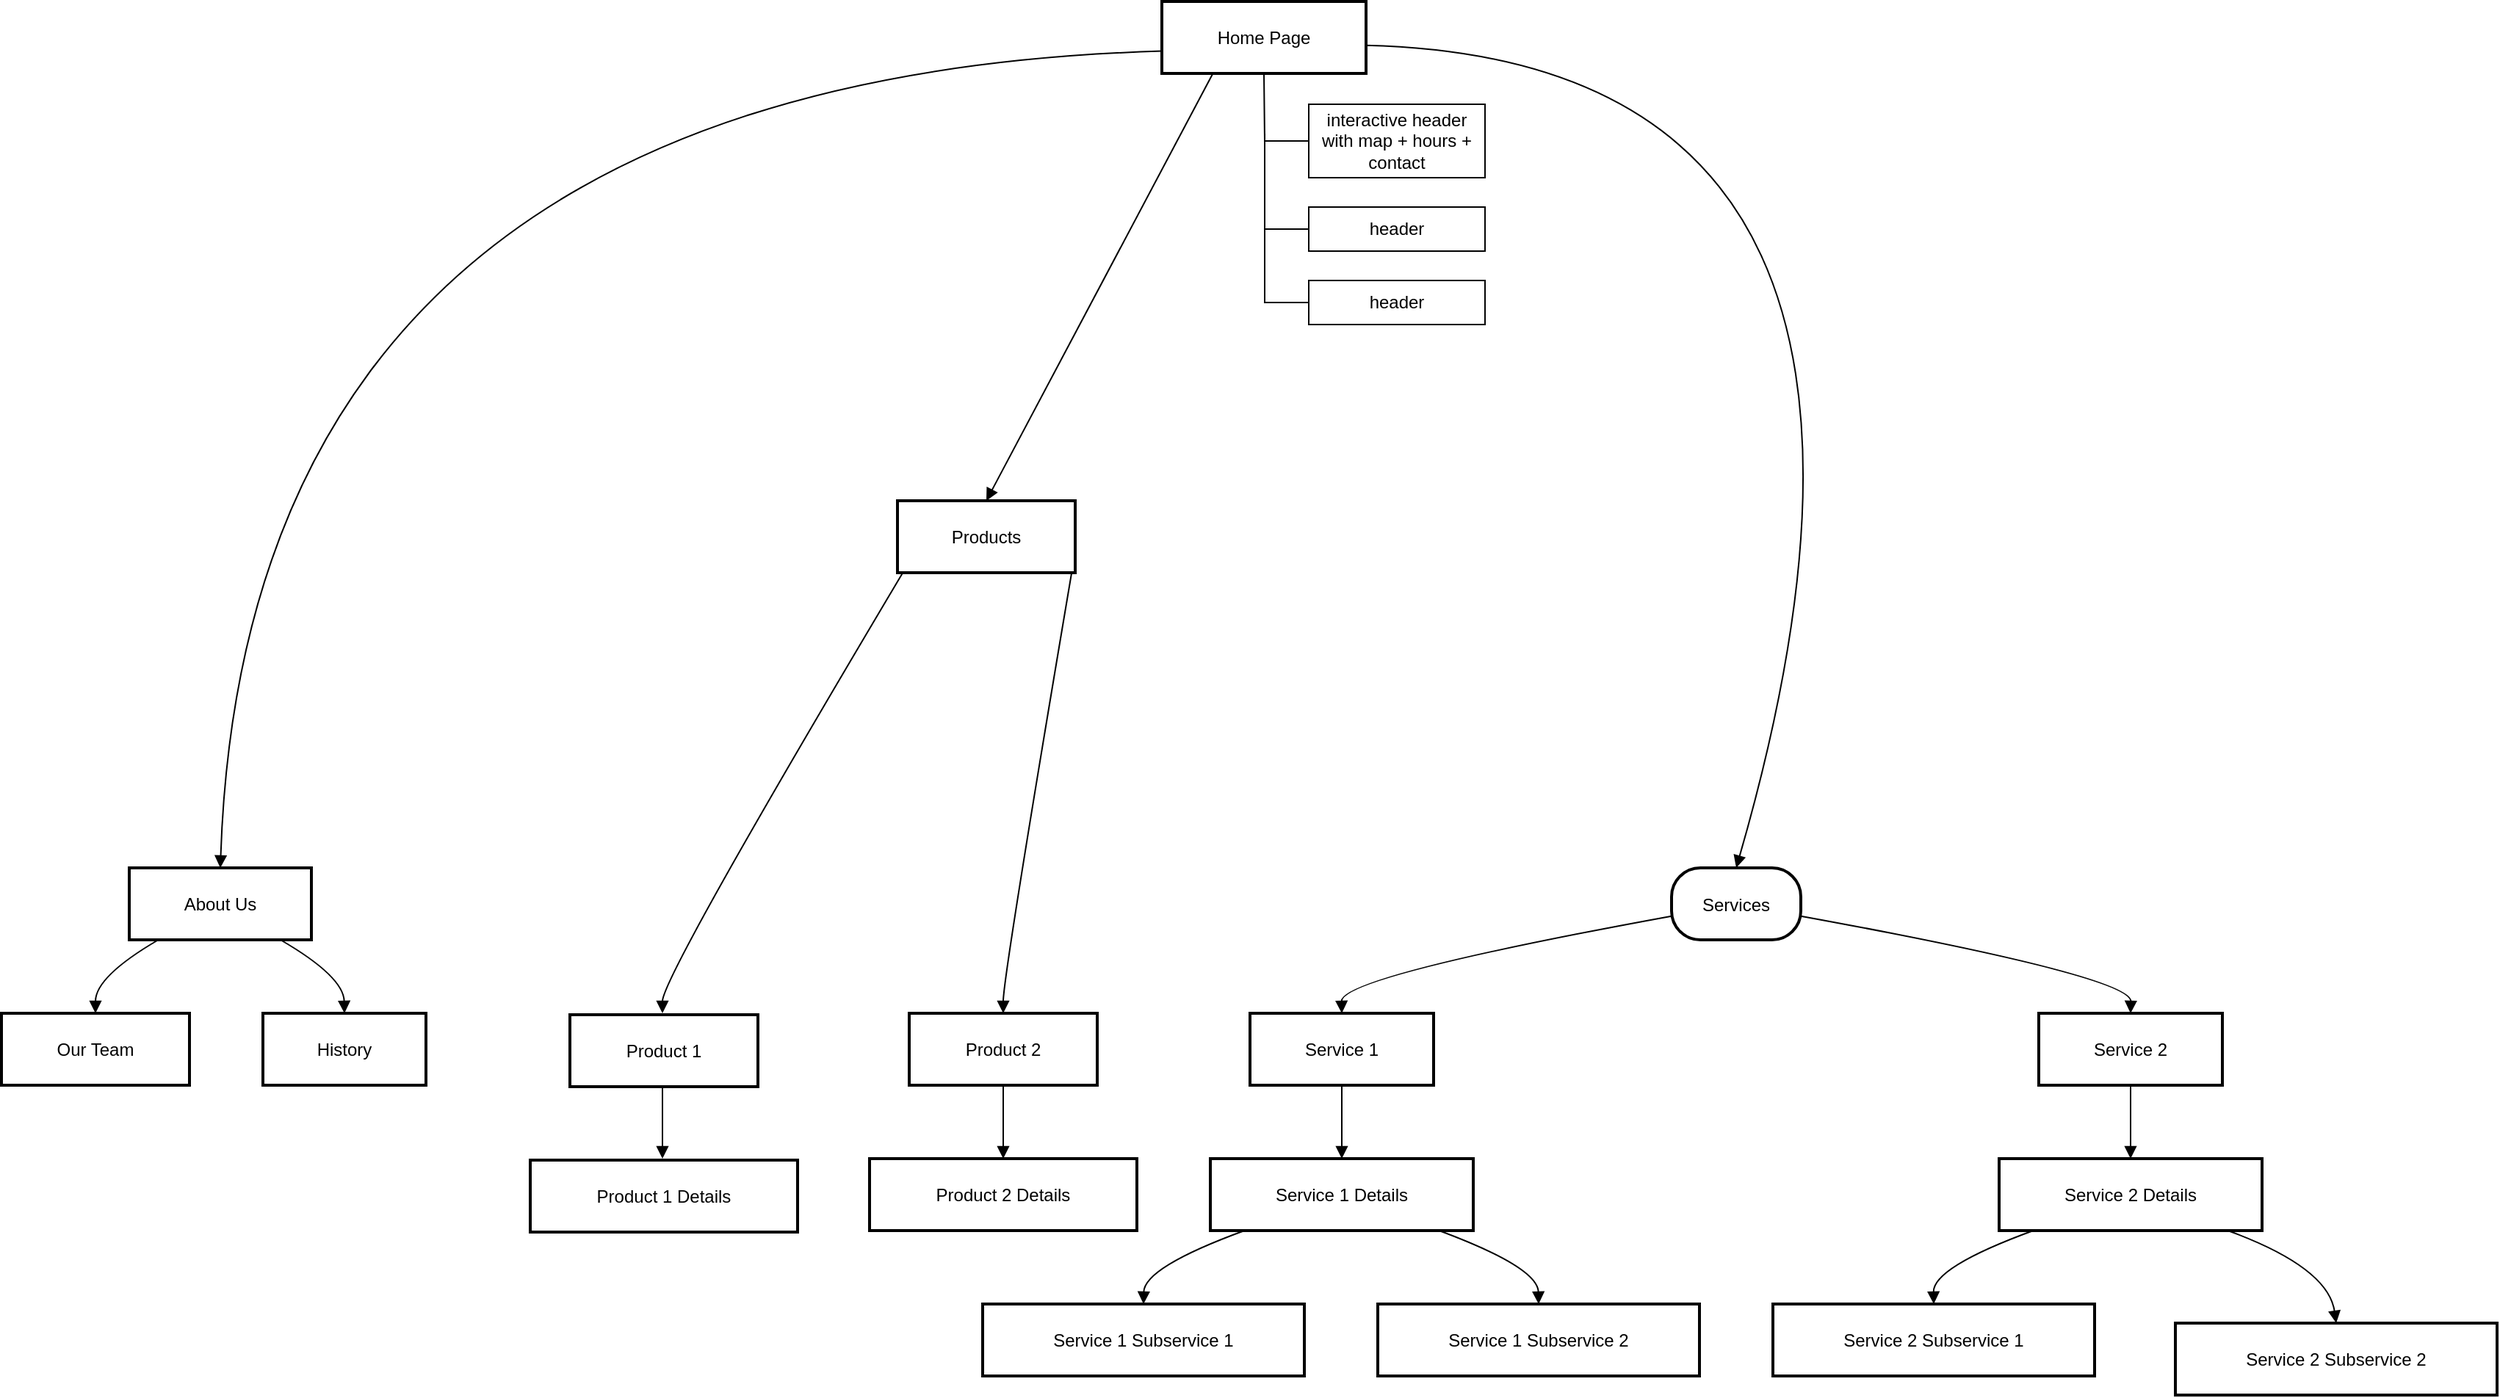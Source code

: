 <mxfile version="24.7.16">
  <diagram name="Page-1" id="qI30l1QywxV7PdqIo-Oe">
    <mxGraphModel dx="2002" dy="623" grid="1" gridSize="10" guides="1" tooltips="1" connect="1" arrows="1" fold="1" page="1" pageScale="1" pageWidth="850" pageHeight="1100" math="0" shadow="0">
      <root>
        <mxCell id="0" />
        <mxCell id="1" parent="0" />
        <mxCell id="2" value="Home Page" style="whiteSpace=wrap;strokeWidth=2;" parent="1" vertex="1">
          <mxGeometry x="780" y="30" width="139" height="49" as="geometry" />
        </mxCell>
        <mxCell id="3" value="About Us" style="whiteSpace=wrap;strokeWidth=2;" parent="1" vertex="1">
          <mxGeometry x="77" y="620" width="124" height="49" as="geometry" />
        </mxCell>
        <mxCell id="4" value="Products" style="whiteSpace=wrap;strokeWidth=2;" parent="1" vertex="1">
          <mxGeometry x="600" y="370" width="121" height="49" as="geometry" />
        </mxCell>
        <mxCell id="5" value="Services" style="rounded=1;arcSize=40;strokeWidth=2" parent="1" vertex="1">
          <mxGeometry x="1127" y="620" width="88" height="49" as="geometry" />
        </mxCell>
        <mxCell id="6" value="Our Team" style="whiteSpace=wrap;strokeWidth=2;" parent="1" vertex="1">
          <mxGeometry x="-10" y="719" width="128" height="49" as="geometry" />
        </mxCell>
        <mxCell id="7" value="History" style="whiteSpace=wrap;strokeWidth=2;" parent="1" vertex="1">
          <mxGeometry x="168" y="719" width="111" height="49" as="geometry" />
        </mxCell>
        <mxCell id="8" value="Product 1" style="whiteSpace=wrap;strokeWidth=2;" parent="1" vertex="1">
          <mxGeometry x="377" y="720" width="128" height="49" as="geometry" />
        </mxCell>
        <mxCell id="9" value="Product 2" style="whiteSpace=wrap;strokeWidth=2;" parent="1" vertex="1">
          <mxGeometry x="608" y="719" width="128" height="49" as="geometry" />
        </mxCell>
        <mxCell id="10" value="Service 1" style="whiteSpace=wrap;strokeWidth=2;" parent="1" vertex="1">
          <mxGeometry x="840" y="719" width="125" height="49" as="geometry" />
        </mxCell>
        <mxCell id="11" value="Service 2" style="whiteSpace=wrap;strokeWidth=2;" parent="1" vertex="1">
          <mxGeometry x="1377" y="719" width="125" height="49" as="geometry" />
        </mxCell>
        <mxCell id="12" value="Product 1 Details" style="whiteSpace=wrap;strokeWidth=2;" parent="1" vertex="1">
          <mxGeometry x="350" y="819" width="182" height="49" as="geometry" />
        </mxCell>
        <mxCell id="13" value="Product 2 Details" style="whiteSpace=wrap;strokeWidth=2;" parent="1" vertex="1">
          <mxGeometry x="581" y="818" width="182" height="49" as="geometry" />
        </mxCell>
        <mxCell id="14" value="Service 1 Details" style="whiteSpace=wrap;strokeWidth=2;" parent="1" vertex="1">
          <mxGeometry x="813" y="818" width="179" height="49" as="geometry" />
        </mxCell>
        <mxCell id="15" value="Service 2 Details" style="whiteSpace=wrap;strokeWidth=2;" parent="1" vertex="1">
          <mxGeometry x="1350" y="818" width="179" height="49" as="geometry" />
        </mxCell>
        <mxCell id="16" value="Service 1 Subservice 1" style="whiteSpace=wrap;strokeWidth=2;" parent="1" vertex="1">
          <mxGeometry x="658" y="917" width="219" height="49" as="geometry" />
        </mxCell>
        <mxCell id="17" value="Service 1 Subservice 2" style="whiteSpace=wrap;strokeWidth=2;" parent="1" vertex="1">
          <mxGeometry x="927" y="917" width="219" height="49" as="geometry" />
        </mxCell>
        <mxCell id="18" value="Service 2 Subservice 1" style="whiteSpace=wrap;strokeWidth=2;" parent="1" vertex="1">
          <mxGeometry x="1196" y="917" width="219" height="49" as="geometry" />
        </mxCell>
        <mxCell id="19" value="Service 2 Subservice 2" style="whiteSpace=wrap;strokeWidth=2;" parent="1" vertex="1">
          <mxGeometry x="1470" y="930" width="219" height="49" as="geometry" />
        </mxCell>
        <mxCell id="20" value="" style="curved=1;startArrow=none;endArrow=block;exitX=0;exitY=0.69;entryX=0.5;entryY=0;" parent="1" source="2" target="3" edge="1">
          <mxGeometry relative="1" as="geometry">
            <Array as="points">
              <mxPoint x="157" y="82" />
            </Array>
          </mxGeometry>
        </mxCell>
        <mxCell id="21" value="" style="curved=1;startArrow=none;endArrow=block;entryX=0.5;entryY=0;exitX=0.25;exitY=1;exitDx=0;exitDy=0;" parent="1" source="2" target="4" edge="1">
          <mxGeometry relative="1" as="geometry">
            <Array as="points" />
            <mxPoint x="770" y="120" as="sourcePoint" />
          </mxGeometry>
        </mxCell>
        <mxCell id="22" value="" style="curved=1;startArrow=none;endArrow=block;exitX=1;exitY=0.61;entryX=0.5;entryY=0;" parent="1" source="2" target="5" edge="1">
          <mxGeometry relative="1" as="geometry">
            <Array as="points">
              <mxPoint x="1330" y="70" />
            </Array>
          </mxGeometry>
        </mxCell>
        <mxCell id="23" value="" style="curved=1;startArrow=none;endArrow=block;exitX=0.16;exitY=1;entryX=0.5;entryY=0;" parent="1" source="3" target="6" edge="1">
          <mxGeometry relative="1" as="geometry">
            <Array as="points">
              <mxPoint x="54" y="694" />
            </Array>
          </mxGeometry>
        </mxCell>
        <mxCell id="24" value="" style="curved=1;startArrow=none;endArrow=block;exitX=0.83;exitY=1;entryX=0.5;entryY=0;" parent="1" source="3" target="7" edge="1">
          <mxGeometry relative="1" as="geometry">
            <Array as="points">
              <mxPoint x="223" y="694" />
            </Array>
          </mxGeometry>
        </mxCell>
        <mxCell id="25" value="" style="curved=1;startArrow=none;endArrow=block;exitX=0.03;exitY=1;entryX=0.5;entryY=0;" parent="1" source="4" edge="1">
          <mxGeometry relative="1" as="geometry">
            <Array as="points">
              <mxPoint x="440" y="694" />
            </Array>
            <mxPoint x="440" y="719" as="targetPoint" />
          </mxGeometry>
        </mxCell>
        <mxCell id="26" value="" style="curved=1;startArrow=none;endArrow=block;exitX=0.98;exitY=1;entryX=0.5;entryY=0;" parent="1" source="4" target="9" edge="1">
          <mxGeometry relative="1" as="geometry">
            <Array as="points">
              <mxPoint x="672" y="694" />
            </Array>
          </mxGeometry>
        </mxCell>
        <mxCell id="27" value="" style="curved=1;startArrow=none;endArrow=block;exitX=0;exitY=0.67;entryX=0.5;entryY=0;" parent="1" source="5" target="10" edge="1">
          <mxGeometry relative="1" as="geometry">
            <Array as="points">
              <mxPoint x="902" y="694" />
            </Array>
          </mxGeometry>
        </mxCell>
        <mxCell id="28" value="" style="curved=1;startArrow=none;endArrow=block;exitX=1;exitY=0.67;entryX=0.5;entryY=0;" parent="1" source="5" target="11" edge="1">
          <mxGeometry relative="1" as="geometry">
            <Array as="points">
              <mxPoint x="1440" y="694" />
            </Array>
          </mxGeometry>
        </mxCell>
        <mxCell id="29" value="" style="curved=1;startArrow=none;endArrow=block;exitX=0.5;exitY=1;entryX=0.5;entryY=0;" parent="1" edge="1">
          <mxGeometry relative="1" as="geometry">
            <Array as="points" />
            <mxPoint x="440" y="768" as="sourcePoint" />
            <mxPoint x="440" y="818" as="targetPoint" />
          </mxGeometry>
        </mxCell>
        <mxCell id="30" value="" style="curved=1;startArrow=none;endArrow=block;exitX=0.5;exitY=1;entryX=0.5;entryY=0;" parent="1" source="9" target="13" edge="1">
          <mxGeometry relative="1" as="geometry">
            <Array as="points" />
          </mxGeometry>
        </mxCell>
        <mxCell id="31" value="" style="curved=1;startArrow=none;endArrow=block;exitX=0.5;exitY=1;entryX=0.5;entryY=0;" parent="1" source="10" target="14" edge="1">
          <mxGeometry relative="1" as="geometry">
            <Array as="points" />
          </mxGeometry>
        </mxCell>
        <mxCell id="32" value="" style="curved=1;startArrow=none;endArrow=block;exitX=0.5;exitY=1;entryX=0.5;entryY=0;" parent="1" source="11" target="15" edge="1">
          <mxGeometry relative="1" as="geometry">
            <Array as="points" />
          </mxGeometry>
        </mxCell>
        <mxCell id="33" value="" style="curved=1;startArrow=none;endArrow=block;exitX=0.13;exitY=1;entryX=0.5;entryY=0;" parent="1" source="14" target="16" edge="1">
          <mxGeometry relative="1" as="geometry">
            <Array as="points">
              <mxPoint x="768" y="892" />
            </Array>
          </mxGeometry>
        </mxCell>
        <mxCell id="34" value="" style="curved=1;startArrow=none;endArrow=block;exitX=0.87;exitY=1;entryX=0.5;entryY=0;" parent="1" source="14" target="17" edge="1">
          <mxGeometry relative="1" as="geometry">
            <Array as="points">
              <mxPoint x="1036" y="892" />
            </Array>
          </mxGeometry>
        </mxCell>
        <mxCell id="35" value="" style="curved=1;startArrow=none;endArrow=block;exitX=0.13;exitY=1;entryX=0.5;entryY=0;" parent="1" source="15" target="18" edge="1">
          <mxGeometry relative="1" as="geometry">
            <Array as="points">
              <mxPoint x="1305" y="892" />
            </Array>
          </mxGeometry>
        </mxCell>
        <mxCell id="36" value="" style="curved=1;startArrow=none;endArrow=block;exitX=0.87;exitY=1;entryX=0.5;entryY=0;" parent="1" source="15" target="19" edge="1">
          <mxGeometry relative="1" as="geometry">
            <Array as="points">
              <mxPoint x="1574" y="892" />
            </Array>
          </mxGeometry>
        </mxCell>
        <mxCell id="LJ_BdWVdcDzv6P1XhBYB-41" value="" style="group" vertex="1" connectable="0" parent="1">
          <mxGeometry x="850" y="100" width="150" height="50" as="geometry" />
        </mxCell>
        <mxCell id="LJ_BdWVdcDzv6P1XhBYB-37" value="interactive header with map + hours + contact" style="rounded=0;whiteSpace=wrap;html=1;" vertex="1" parent="LJ_BdWVdcDzv6P1XhBYB-41">
          <mxGeometry x="30" width="120" height="50" as="geometry" />
        </mxCell>
        <mxCell id="LJ_BdWVdcDzv6P1XhBYB-38" value="" style="endArrow=none;html=1;rounded=0;entryX=0;entryY=0.5;entryDx=0;entryDy=0;exitX=0.5;exitY=1;exitDx=0;exitDy=0;" edge="1" parent="LJ_BdWVdcDzv6P1XhBYB-41" source="2" target="LJ_BdWVdcDzv6P1XhBYB-37">
          <mxGeometry width="50" height="50" relative="1" as="geometry">
            <mxPoint x="70" y="233.333" as="sourcePoint" />
            <mxPoint x="40" y="83.333" as="targetPoint" />
            <Array as="points">
              <mxPoint y="25" />
            </Array>
          </mxGeometry>
        </mxCell>
        <mxCell id="LJ_BdWVdcDzv6P1XhBYB-42" value="" style="group" vertex="1" connectable="0" parent="1">
          <mxGeometry x="850" y="170" width="150" height="30" as="geometry" />
        </mxCell>
        <mxCell id="LJ_BdWVdcDzv6P1XhBYB-43" value="header" style="rounded=0;whiteSpace=wrap;html=1;" vertex="1" parent="LJ_BdWVdcDzv6P1XhBYB-42">
          <mxGeometry x="30" width="120" height="30" as="geometry" />
        </mxCell>
        <mxCell id="LJ_BdWVdcDzv6P1XhBYB-44" value="" style="endArrow=none;html=1;rounded=0;entryX=0;entryY=0.5;entryDx=0;entryDy=0;" edge="1" parent="LJ_BdWVdcDzv6P1XhBYB-42" target="LJ_BdWVdcDzv6P1XhBYB-43">
          <mxGeometry width="50" height="50" relative="1" as="geometry">
            <mxPoint y="-50" as="sourcePoint" />
            <mxPoint x="40" y="50" as="targetPoint" />
            <Array as="points">
              <mxPoint y="15" />
            </Array>
          </mxGeometry>
        </mxCell>
        <mxCell id="LJ_BdWVdcDzv6P1XhBYB-47" value="header" style="rounded=0;whiteSpace=wrap;html=1;" vertex="1" parent="1">
          <mxGeometry x="880" y="220" width="120" height="30" as="geometry" />
        </mxCell>
        <mxCell id="LJ_BdWVdcDzv6P1XhBYB-48" value="" style="endArrow=none;html=1;rounded=0;entryX=0;entryY=0.5;entryDx=0;entryDy=0;" edge="1" parent="1" target="LJ_BdWVdcDzv6P1XhBYB-47">
          <mxGeometry width="50" height="50" relative="1" as="geometry">
            <mxPoint x="850" y="170" as="sourcePoint" />
            <mxPoint x="890" y="270" as="targetPoint" />
            <Array as="points">
              <mxPoint x="850" y="235" />
            </Array>
          </mxGeometry>
        </mxCell>
      </root>
    </mxGraphModel>
  </diagram>
</mxfile>
